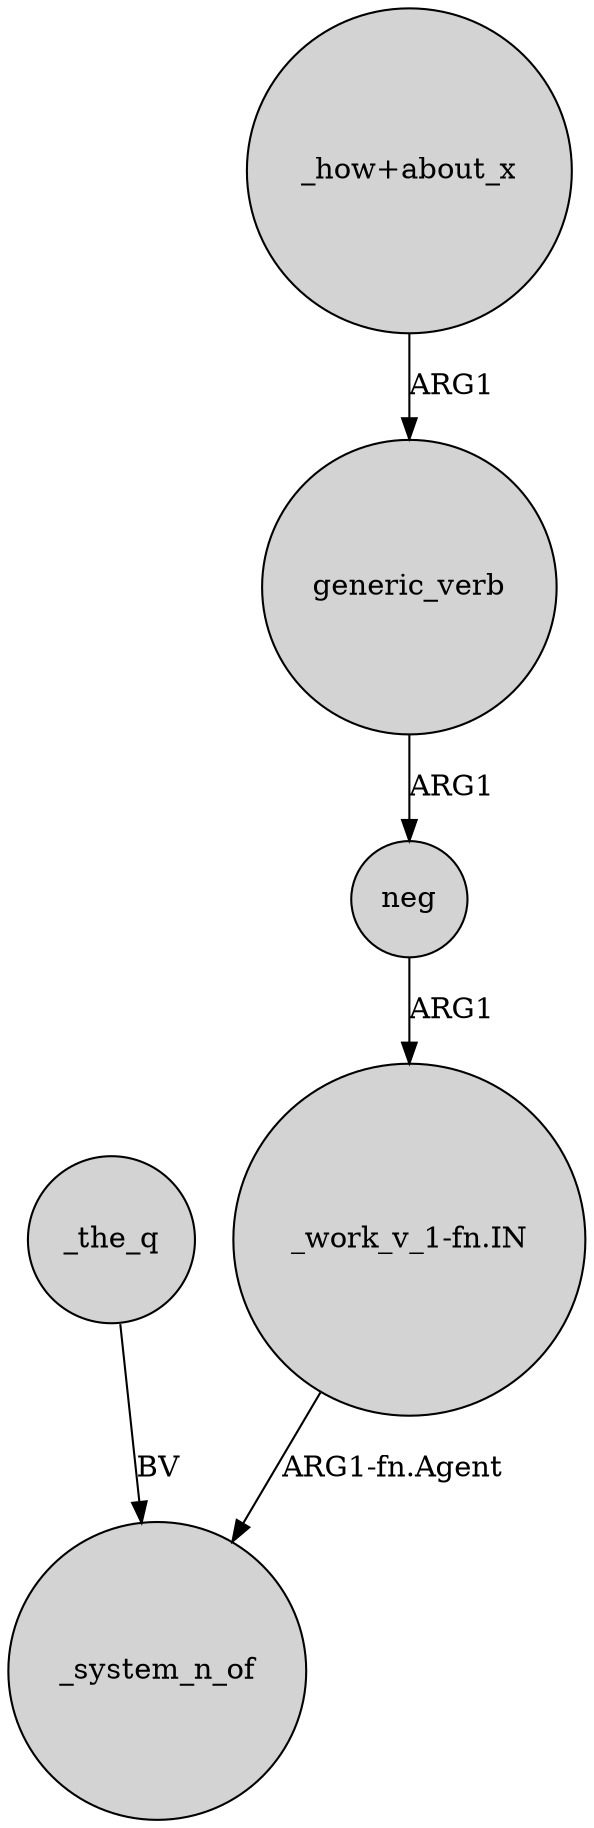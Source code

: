 digraph {
	node [shape=circle style=filled]
	generic_verb -> neg [label=ARG1]
	_the_q -> _system_n_of [label=BV]
	"_work_v_1-fn.IN" -> _system_n_of [label="ARG1-fn.Agent"]
	neg -> "_work_v_1-fn.IN" [label=ARG1]
	"_how+about_x" -> generic_verb [label=ARG1]
}
